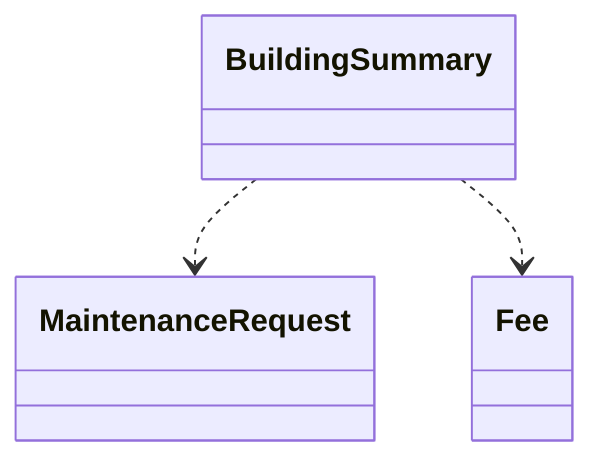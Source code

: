classDiagram
    class BuildingSummary
    class MaintenanceRequest
    class Fee
    BuildingSummary ..> MaintenanceRequest
    BuildingSummary ..> Fee